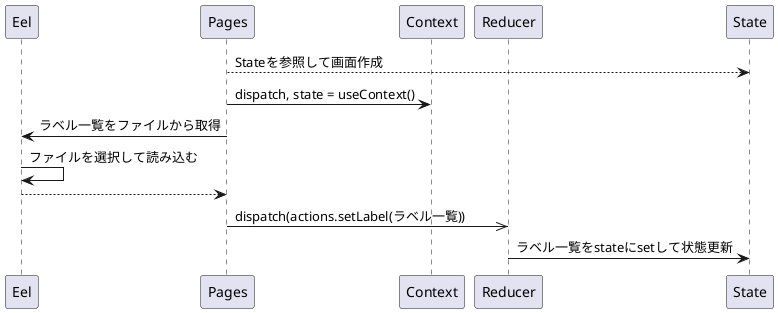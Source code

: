 @startuml{sequence.png}
participant Eel
participant Pages
participant Context
participant Reducer
participant State

Pages --> State: Stateを参照して画面作成
Pages -> Context: dispatch, state = useContext()
Pages -> Eel: ラベル一覧をファイルから取得
Eel -> Eel: ファイルを選択して読み込む
Eel --> Pages
Pages ->> Reducer: dispatch(actions.setLabel(ラベル一覧))
Reducer -> State: ラベル一覧をstateにsetして状態更新
@enduml
